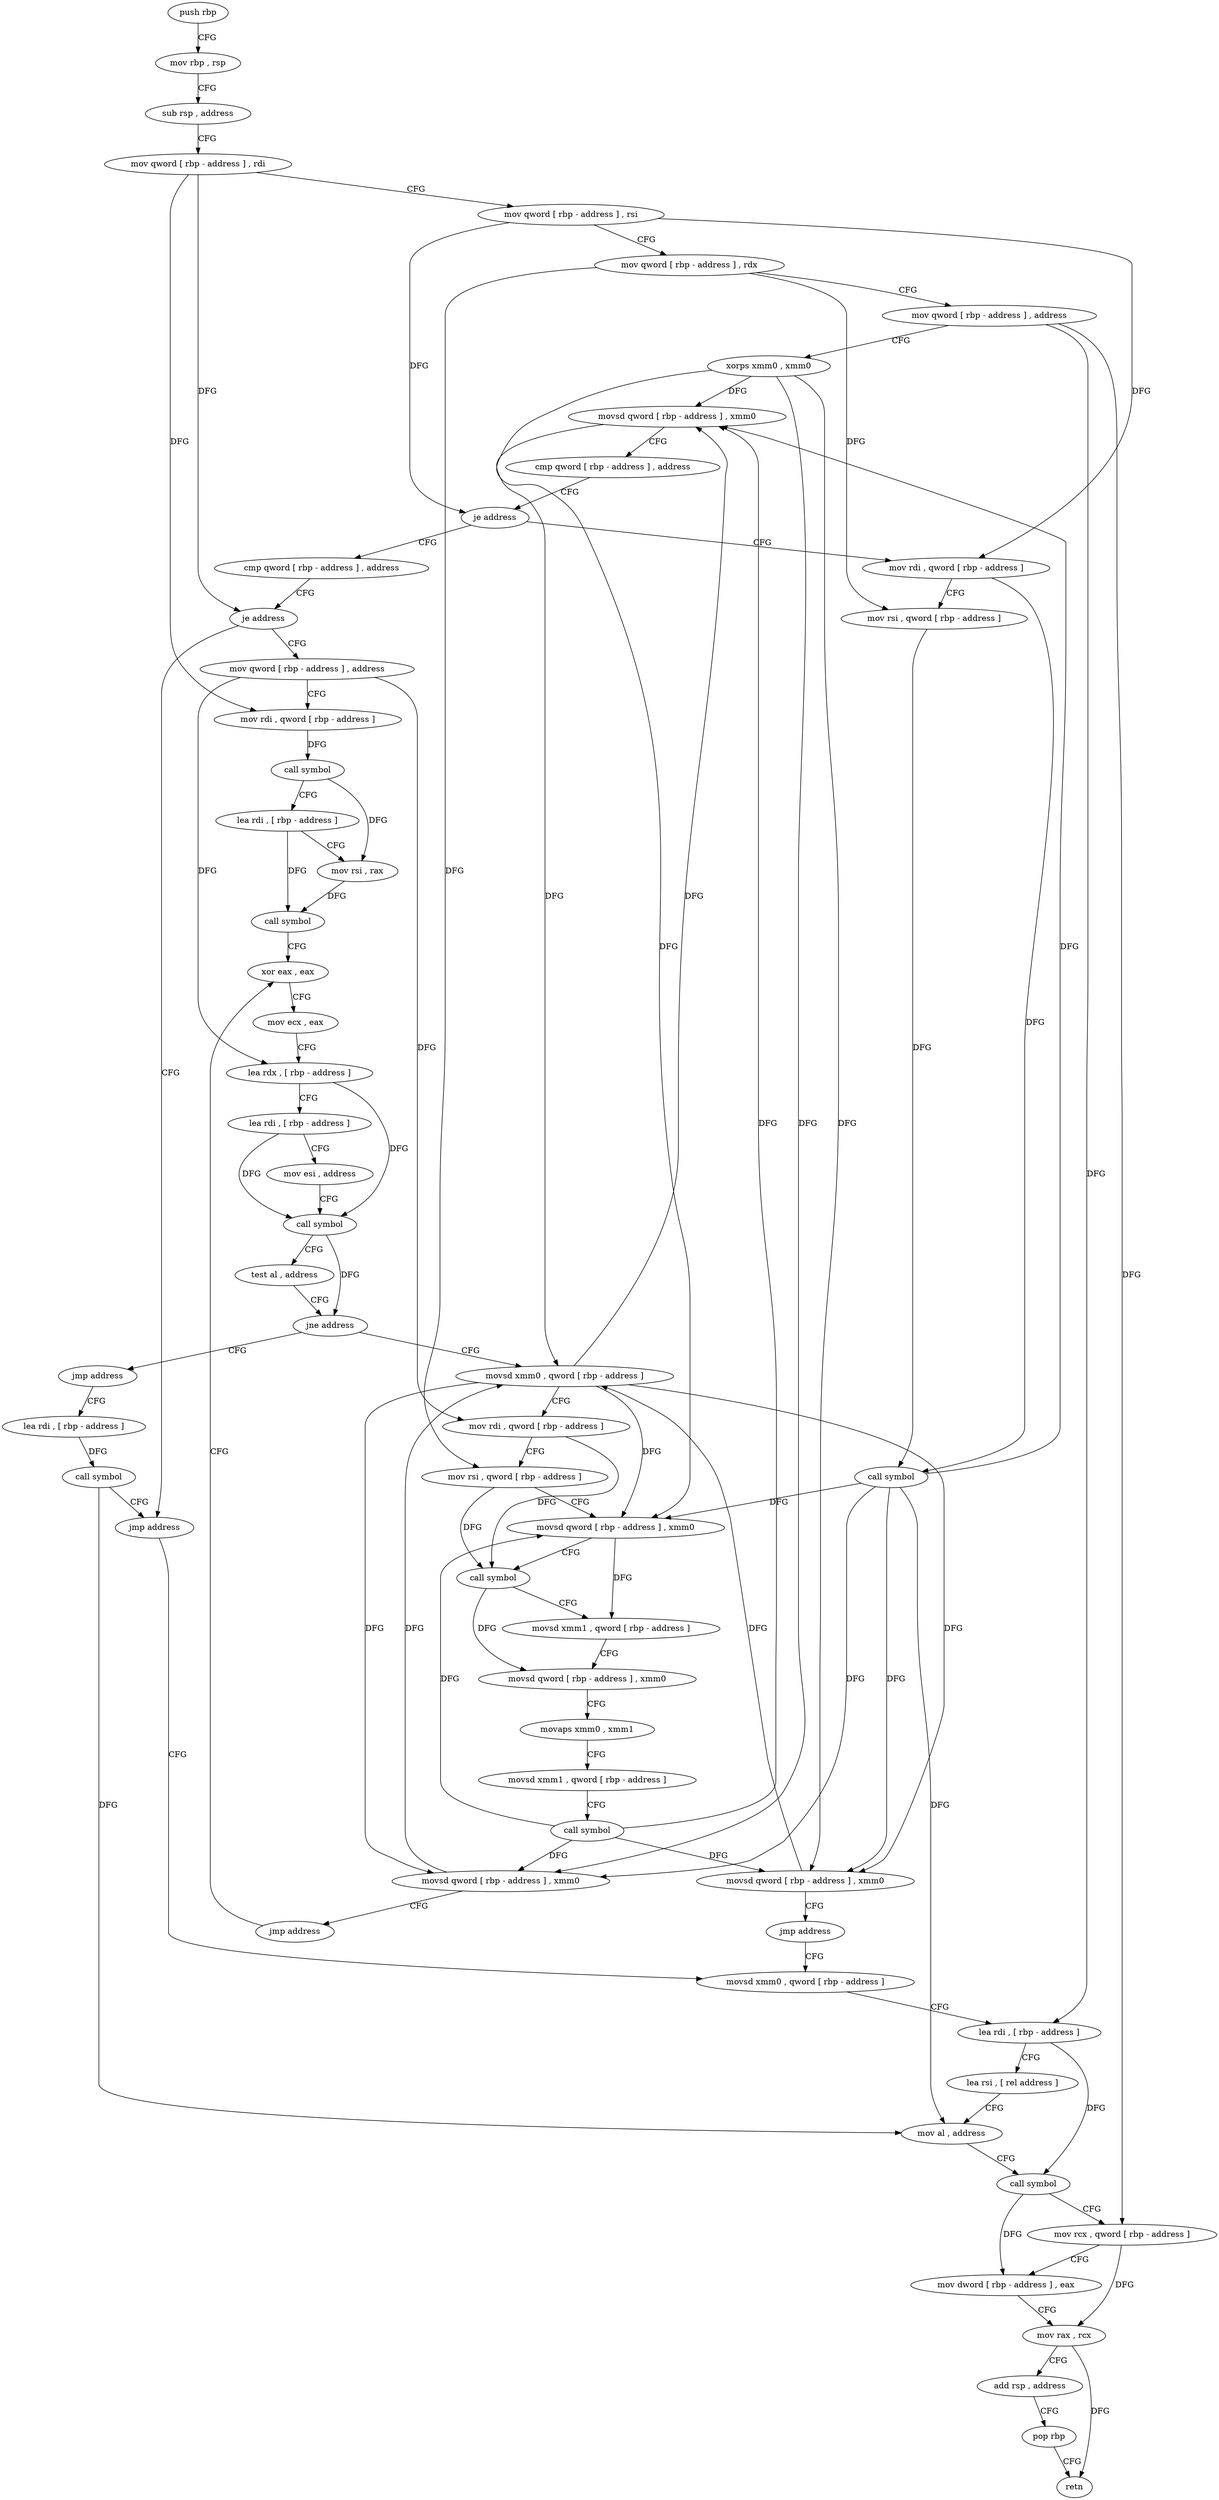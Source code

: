 digraph "func" {
"191312" [label = "push rbp" ]
"191313" [label = "mov rbp , rsp" ]
"191316" [label = "sub rsp , address" ]
"191323" [label = "mov qword [ rbp - address ] , rdi" ]
"191327" [label = "mov qword [ rbp - address ] , rsi" ]
"191331" [label = "mov qword [ rbp - address ] , rdx" ]
"191335" [label = "mov qword [ rbp - address ] , address" ]
"191343" [label = "xorps xmm0 , xmm0" ]
"191346" [label = "movsd qword [ rbp - address ] , xmm0" ]
"191351" [label = "cmp qword [ rbp - address ] , address" ]
"191356" [label = "je address" ]
"191385" [label = "cmp qword [ rbp - address ] , address" ]
"191362" [label = "mov rdi , qword [ rbp - address ]" ]
"191390" [label = "je address" ]
"191525" [label = "jmp address" ]
"191396" [label = "mov qword [ rbp - address ] , address" ]
"191366" [label = "mov rsi , qword [ rbp - address ]" ]
"191370" [label = "call symbol" ]
"191375" [label = "movsd qword [ rbp - address ] , xmm0" ]
"191380" [label = "jmp address" ]
"191530" [label = "movsd xmm0 , qword [ rbp - address ]" ]
"191404" [label = "mov rdi , qword [ rbp - address ]" ]
"191408" [label = "call symbol" ]
"191413" [label = "lea rdi , [ rbp - address ]" ]
"191417" [label = "mov rsi , rax" ]
"191420" [label = "call symbol" ]
"191425" [label = "xor eax , eax" ]
"191535" [label = "lea rdi , [ rbp - address ]" ]
"191539" [label = "lea rsi , [ rel address ]" ]
"191546" [label = "mov al , address" ]
"191548" [label = "call symbol" ]
"191553" [label = "mov rcx , qword [ rbp - address ]" ]
"191557" [label = "mov dword [ rbp - address ] , eax" ]
"191563" [label = "mov rax , rcx" ]
"191566" [label = "add rsp , address" ]
"191573" [label = "pop rbp" ]
"191574" [label = "retn" ]
"191460" [label = "movsd xmm0 , qword [ rbp - address ]" ]
"191465" [label = "mov rdi , qword [ rbp - address ]" ]
"191469" [label = "mov rsi , qword [ rbp - address ]" ]
"191473" [label = "movsd qword [ rbp - address ] , xmm0" ]
"191478" [label = "call symbol" ]
"191483" [label = "movsd xmm1 , qword [ rbp - address ]" ]
"191488" [label = "movsd qword [ rbp - address ] , xmm0" ]
"191493" [label = "movaps xmm0 , xmm1" ]
"191496" [label = "movsd xmm1 , qword [ rbp - address ]" ]
"191501" [label = "call symbol" ]
"191506" [label = "movsd qword [ rbp - address ] , xmm0" ]
"191511" [label = "jmp address" ]
"191455" [label = "jmp address" ]
"191516" [label = "lea rdi , [ rbp - address ]" ]
"191427" [label = "mov ecx , eax" ]
"191429" [label = "lea rdx , [ rbp - address ]" ]
"191433" [label = "lea rdi , [ rbp - address ]" ]
"191437" [label = "mov esi , address" ]
"191442" [label = "call symbol" ]
"191447" [label = "test al , address" ]
"191449" [label = "jne address" ]
"191520" [label = "call symbol" ]
"191312" -> "191313" [ label = "CFG" ]
"191313" -> "191316" [ label = "CFG" ]
"191316" -> "191323" [ label = "CFG" ]
"191323" -> "191327" [ label = "CFG" ]
"191323" -> "191390" [ label = "DFG" ]
"191323" -> "191404" [ label = "DFG" ]
"191327" -> "191331" [ label = "CFG" ]
"191327" -> "191356" [ label = "DFG" ]
"191327" -> "191362" [ label = "DFG" ]
"191331" -> "191335" [ label = "CFG" ]
"191331" -> "191366" [ label = "DFG" ]
"191331" -> "191469" [ label = "DFG" ]
"191335" -> "191343" [ label = "CFG" ]
"191335" -> "191553" [ label = "DFG" ]
"191335" -> "191535" [ label = "DFG" ]
"191343" -> "191346" [ label = "DFG" ]
"191343" -> "191375" [ label = "DFG" ]
"191343" -> "191473" [ label = "DFG" ]
"191343" -> "191506" [ label = "DFG" ]
"191346" -> "191351" [ label = "CFG" ]
"191346" -> "191460" [ label = "DFG" ]
"191351" -> "191356" [ label = "CFG" ]
"191356" -> "191385" [ label = "CFG" ]
"191356" -> "191362" [ label = "CFG" ]
"191385" -> "191390" [ label = "CFG" ]
"191362" -> "191366" [ label = "CFG" ]
"191362" -> "191370" [ label = "DFG" ]
"191390" -> "191525" [ label = "CFG" ]
"191390" -> "191396" [ label = "CFG" ]
"191525" -> "191530" [ label = "CFG" ]
"191396" -> "191404" [ label = "CFG" ]
"191396" -> "191465" [ label = "DFG" ]
"191396" -> "191429" [ label = "DFG" ]
"191366" -> "191370" [ label = "DFG" ]
"191370" -> "191375" [ label = "DFG" ]
"191370" -> "191346" [ label = "DFG" ]
"191370" -> "191546" [ label = "DFG" ]
"191370" -> "191473" [ label = "DFG" ]
"191370" -> "191506" [ label = "DFG" ]
"191375" -> "191380" [ label = "CFG" ]
"191375" -> "191460" [ label = "DFG" ]
"191380" -> "191530" [ label = "CFG" ]
"191530" -> "191535" [ label = "CFG" ]
"191404" -> "191408" [ label = "DFG" ]
"191408" -> "191413" [ label = "CFG" ]
"191408" -> "191417" [ label = "DFG" ]
"191413" -> "191417" [ label = "CFG" ]
"191413" -> "191420" [ label = "DFG" ]
"191417" -> "191420" [ label = "DFG" ]
"191420" -> "191425" [ label = "CFG" ]
"191425" -> "191427" [ label = "CFG" ]
"191535" -> "191539" [ label = "CFG" ]
"191535" -> "191548" [ label = "DFG" ]
"191539" -> "191546" [ label = "CFG" ]
"191546" -> "191548" [ label = "CFG" ]
"191548" -> "191553" [ label = "CFG" ]
"191548" -> "191557" [ label = "DFG" ]
"191553" -> "191557" [ label = "CFG" ]
"191553" -> "191563" [ label = "DFG" ]
"191557" -> "191563" [ label = "CFG" ]
"191563" -> "191566" [ label = "CFG" ]
"191563" -> "191574" [ label = "DFG" ]
"191566" -> "191573" [ label = "CFG" ]
"191573" -> "191574" [ label = "CFG" ]
"191460" -> "191465" [ label = "CFG" ]
"191460" -> "191346" [ label = "DFG" ]
"191460" -> "191375" [ label = "DFG" ]
"191460" -> "191473" [ label = "DFG" ]
"191460" -> "191506" [ label = "DFG" ]
"191465" -> "191469" [ label = "CFG" ]
"191465" -> "191478" [ label = "DFG" ]
"191469" -> "191473" [ label = "CFG" ]
"191469" -> "191478" [ label = "DFG" ]
"191473" -> "191478" [ label = "CFG" ]
"191473" -> "191483" [ label = "DFG" ]
"191478" -> "191483" [ label = "CFG" ]
"191478" -> "191488" [ label = "DFG" ]
"191483" -> "191488" [ label = "CFG" ]
"191488" -> "191493" [ label = "CFG" ]
"191493" -> "191496" [ label = "CFG" ]
"191496" -> "191501" [ label = "CFG" ]
"191501" -> "191506" [ label = "DFG" ]
"191501" -> "191346" [ label = "DFG" ]
"191501" -> "191375" [ label = "DFG" ]
"191501" -> "191473" [ label = "DFG" ]
"191506" -> "191511" [ label = "CFG" ]
"191506" -> "191460" [ label = "DFG" ]
"191511" -> "191425" [ label = "CFG" ]
"191455" -> "191516" [ label = "CFG" ]
"191516" -> "191520" [ label = "DFG" ]
"191427" -> "191429" [ label = "CFG" ]
"191429" -> "191433" [ label = "CFG" ]
"191429" -> "191442" [ label = "DFG" ]
"191433" -> "191437" [ label = "CFG" ]
"191433" -> "191442" [ label = "DFG" ]
"191437" -> "191442" [ label = "CFG" ]
"191442" -> "191447" [ label = "CFG" ]
"191442" -> "191449" [ label = "DFG" ]
"191447" -> "191449" [ label = "CFG" ]
"191449" -> "191460" [ label = "CFG" ]
"191449" -> "191455" [ label = "CFG" ]
"191520" -> "191525" [ label = "CFG" ]
"191520" -> "191546" [ label = "DFG" ]
}
